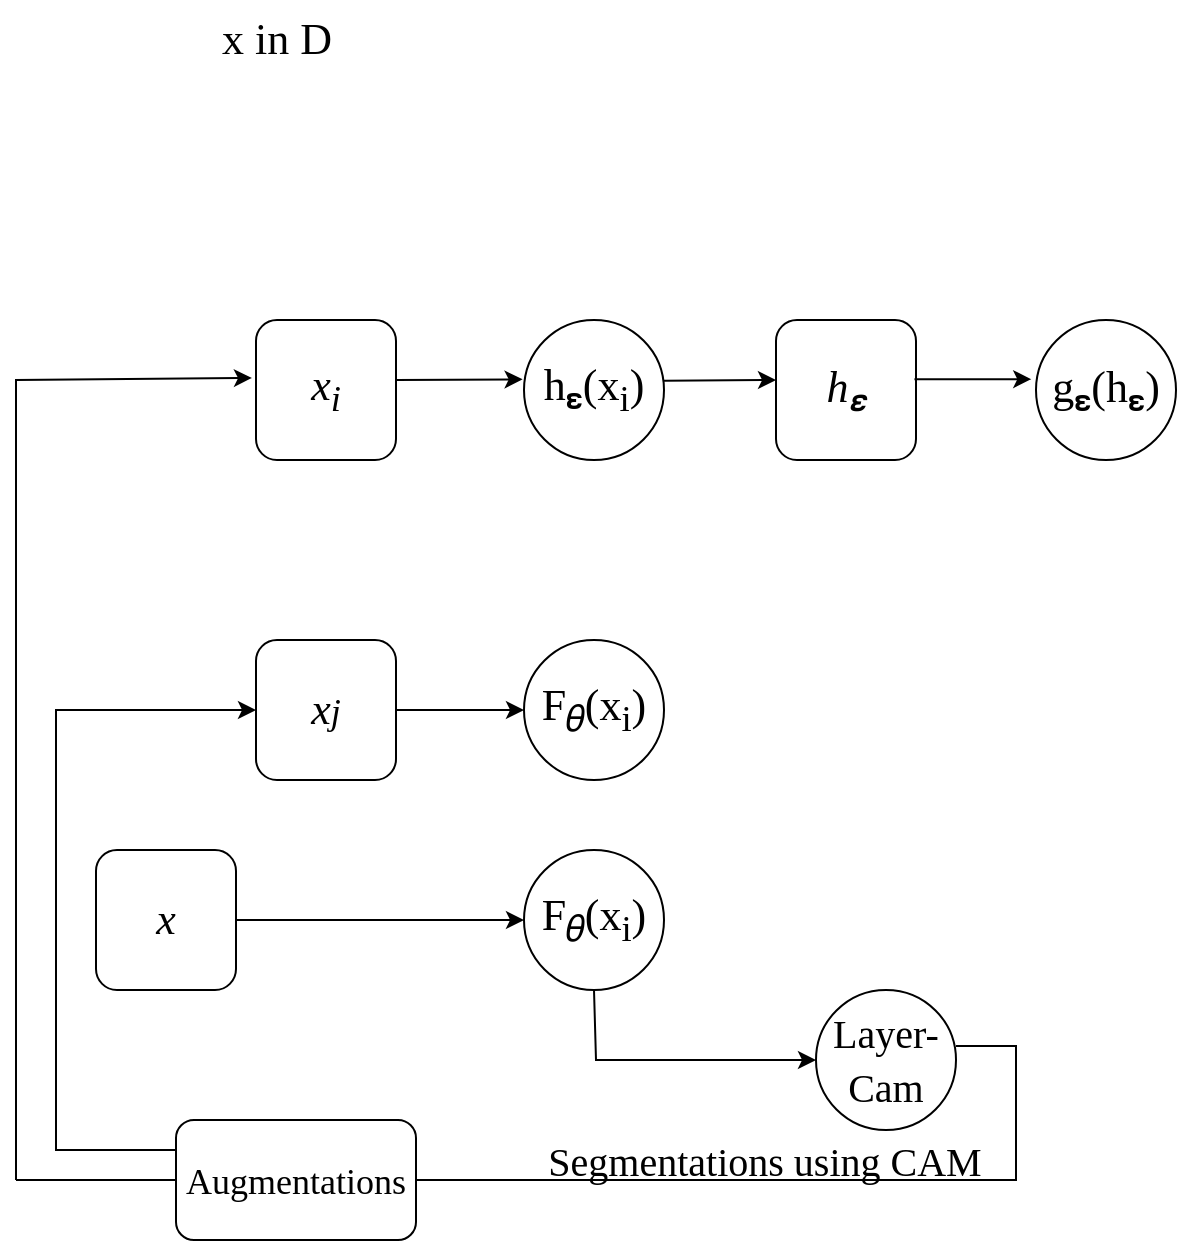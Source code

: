 <mxfile version="20.8.3" type="github"><diagram id="5Yz2zrmsxiR9XVF3fXGN" name="Pagina-1"><mxGraphModel dx="1590" dy="498" grid="1" gridSize="10" guides="1" tooltips="1" connect="1" arrows="1" fold="1" page="1" pageScale="1" pageWidth="827" pageHeight="1169" math="0" shadow="0"><root><mxCell id="0"/><mxCell id="1" parent="0"/><mxCell id="Gj153srJvzYtKYNzk8jw-3" value="&lt;i&gt;&lt;font style=&quot;font-size: 22px;&quot; face=&quot;Times New Roman&quot;&gt;x&lt;sub&gt;i&lt;/sub&gt;&lt;/font&gt;&lt;/i&gt;" style="rounded=1;whiteSpace=wrap;html=1;" vertex="1" parent="1"><mxGeometry x="80" y="250" width="70" height="70" as="geometry"/></mxCell><mxCell id="Gj153srJvzYtKYNzk8jw-6" value="F&lt;sub&gt;𝜃&lt;/sub&gt;(x&lt;sub&gt;i&lt;/sub&gt;)" style="ellipse;whiteSpace=wrap;html=1;aspect=fixed;fontFamily=Times New Roman;fontSize=22;" vertex="1" parent="1"><mxGeometry x="214" y="410" width="70" height="70" as="geometry"/></mxCell><mxCell id="Gj153srJvzYtKYNzk8jw-7" value="x in D" style="text;html=1;align=center;verticalAlign=middle;resizable=0;points=[];autosize=1;strokeColor=none;fillColor=none;fontSize=22;fontFamily=Times New Roman;" vertex="1" parent="1"><mxGeometry x="50" y="90" width="80" height="40" as="geometry"/></mxCell><mxCell id="Gj153srJvzYtKYNzk8jw-8" value="&lt;i&gt;&lt;font style=&quot;font-size: 22px;&quot; face=&quot;Times New Roman&quot;&gt;x&lt;/font&gt;&lt;font size=&quot;4&quot; face=&quot;Times New Roman&quot;&gt;j&lt;/font&gt;&lt;/i&gt;" style="rounded=1;whiteSpace=wrap;html=1;" vertex="1" parent="1"><mxGeometry x="80" y="410" width="70" height="70" as="geometry"/></mxCell><mxCell id="Gj153srJvzYtKYNzk8jw-9" value="h&lt;font size=&quot;4&quot;&gt;&lt;sub&gt;𝛆&lt;/sub&gt;&lt;/font&gt;(x&lt;sub&gt;i&lt;/sub&gt;)" style="ellipse;whiteSpace=wrap;html=1;aspect=fixed;fontFamily=Times New Roman;fontSize=22;" vertex="1" parent="1"><mxGeometry x="214" y="250" width="70" height="70" as="geometry"/></mxCell><mxCell id="Gj153srJvzYtKYNzk8jw-11" value="" style="endArrow=classic;html=1;rounded=0;fontFamily=Times New Roman;fontSize=22;entryX=0;entryY=0.5;entryDx=0;entryDy=0;exitX=1;exitY=0.5;exitDx=0;exitDy=0;" edge="1" parent="1" source="Gj153srJvzYtKYNzk8jw-8" target="Gj153srJvzYtKYNzk8jw-6"><mxGeometry width="50" height="50" relative="1" as="geometry"><mxPoint x="270" y="350" as="sourcePoint"/><mxPoint x="320" y="300" as="targetPoint"/></mxGeometry></mxCell><mxCell id="Gj153srJvzYtKYNzk8jw-12" value="F&lt;sub&gt;𝜃&lt;/sub&gt;(x&lt;sub&gt;i&lt;/sub&gt;)" style="ellipse;whiteSpace=wrap;html=1;aspect=fixed;fontFamily=Times New Roman;fontSize=22;" vertex="1" parent="1"><mxGeometry x="214" y="515" width="70" height="70" as="geometry"/></mxCell><mxCell id="Gj153srJvzYtKYNzk8jw-13" value="&lt;i&gt;&lt;font style=&quot;font-size: 22px;&quot; face=&quot;Times New Roman&quot;&gt;x&lt;/font&gt;&lt;/i&gt;" style="rounded=1;whiteSpace=wrap;html=1;" vertex="1" parent="1"><mxGeometry y="515" width="70" height="70" as="geometry"/></mxCell><mxCell id="Gj153srJvzYtKYNzk8jw-14" value="" style="endArrow=classic;html=1;rounded=0;fontFamily=Times New Roman;fontSize=22;entryX=0;entryY=0.5;entryDx=0;entryDy=0;exitX=1;exitY=0.5;exitDx=0;exitDy=0;" edge="1" parent="1" source="Gj153srJvzYtKYNzk8jw-13" target="Gj153srJvzYtKYNzk8jw-12"><mxGeometry width="50" height="50" relative="1" as="geometry"><mxPoint x="270" y="455" as="sourcePoint"/><mxPoint x="320" y="405" as="targetPoint"/></mxGeometry></mxCell><mxCell id="Gj153srJvzYtKYNzk8jw-15" value="" style="endArrow=classic;html=1;rounded=0;fontFamily=Times New Roman;fontSize=22;exitX=0.5;exitY=1;exitDx=0;exitDy=0;" edge="1" parent="1" source="Gj153srJvzYtKYNzk8jw-12"><mxGeometry width="50" height="50" relative="1" as="geometry"><mxPoint x="280" y="360" as="sourcePoint"/><mxPoint x="360" y="620" as="targetPoint"/><Array as="points"><mxPoint x="250" y="620"/></Array></mxGeometry></mxCell><mxCell id="Gj153srJvzYtKYNzk8jw-19" value="&lt;font style=&quot;font-size: 20px;&quot;&gt;Layer-&lt;br&gt;Cam&lt;/font&gt;" style="ellipse;whiteSpace=wrap;html=1;aspect=fixed;fontFamily=Times New Roman;fontSize=22;" vertex="1" parent="1"><mxGeometry x="360" y="585" width="70" height="70" as="geometry"/></mxCell><mxCell id="Gj153srJvzYtKYNzk8jw-20" value="" style="endArrow=classic;html=1;rounded=0;fontFamily=Times New Roman;fontSize=22;entryX=-0.029;entryY=0.414;entryDx=0;entryDy=0;entryPerimeter=0;startArrow=none;" edge="1" parent="1" target="Gj153srJvzYtKYNzk8jw-3"><mxGeometry width="50" height="50" relative="1" as="geometry"><mxPoint x="-40" y="680" as="sourcePoint"/><mxPoint x="70" y="270" as="targetPoint"/><Array as="points"><mxPoint x="-40" y="280"/></Array></mxGeometry></mxCell><mxCell id="Gj153srJvzYtKYNzk8jw-21" value="Segmentations using CAM" style="text;html=1;align=center;verticalAlign=middle;resizable=0;points=[];autosize=1;strokeColor=none;fillColor=none;fontSize=20;fontFamily=Times New Roman;" vertex="1" parent="1"><mxGeometry x="214" y="650" width="240" height="40" as="geometry"/></mxCell><mxCell id="Gj153srJvzYtKYNzk8jw-24" value="" style="endArrow=none;html=1;rounded=0;fontFamily=Times New Roman;fontSize=22;exitX=1;exitY=0.4;exitDx=0;exitDy=0;exitPerimeter=0;" edge="1" parent="1" source="Gj153srJvzYtKYNzk8jw-19"><mxGeometry width="50" height="50" relative="1" as="geometry"><mxPoint x="430" y="613" as="sourcePoint"/><mxPoint x="10" y="680" as="targetPoint"/><Array as="points"><mxPoint x="460" y="613"/><mxPoint x="460" y="680"/><mxPoint x="-40" y="680"/></Array></mxGeometry></mxCell><mxCell id="Gj153srJvzYtKYNzk8jw-22" value="&lt;font style=&quot;font-size: 18px;&quot;&gt;Augmentations&lt;/font&gt;" style="rounded=1;whiteSpace=wrap;html=1;fontFamily=Times New Roman;fontSize=20;" vertex="1" parent="1"><mxGeometry x="40" y="650" width="120" height="60" as="geometry"/></mxCell><mxCell id="Gj153srJvzYtKYNzk8jw-27" value="" style="endArrow=classic;html=1;rounded=0;fontFamily=Times New Roman;fontSize=18;exitX=0;exitY=0.25;exitDx=0;exitDy=0;entryX=0;entryY=0.5;entryDx=0;entryDy=0;" edge="1" parent="1" source="Gj153srJvzYtKYNzk8jw-22" target="Gj153srJvzYtKYNzk8jw-8"><mxGeometry width="50" height="50" relative="1" as="geometry"><mxPoint x="270" y="480" as="sourcePoint"/><mxPoint x="320" y="430" as="targetPoint"/><Array as="points"><mxPoint x="-20" y="665"/><mxPoint x="-20" y="445"/></Array></mxGeometry></mxCell><mxCell id="Gj153srJvzYtKYNzk8jw-28" value="" style="endArrow=classic;html=1;rounded=0;fontFamily=Times New Roman;fontSize=22;entryX=-0.01;entryY=0.424;entryDx=0;entryDy=0;entryPerimeter=0;" edge="1" parent="1" target="Gj153srJvzYtKYNzk8jw-9"><mxGeometry width="50" height="50" relative="1" as="geometry"><mxPoint x="150" y="280" as="sourcePoint"/><mxPoint x="210" y="280" as="targetPoint"/></mxGeometry></mxCell><mxCell id="Gj153srJvzYtKYNzk8jw-29" value="g&lt;font size=&quot;4&quot;&gt;&lt;sub&gt;𝛆&lt;/sub&gt;&lt;/font&gt;(h&lt;font size=&quot;4&quot;&gt;&lt;sub&gt;𝛆&lt;/sub&gt;&lt;/font&gt;)" style="ellipse;whiteSpace=wrap;html=1;aspect=fixed;fontFamily=Times New Roman;fontSize=22;" vertex="1" parent="1"><mxGeometry x="470" y="250" width="70" height="70" as="geometry"/></mxCell><mxCell id="Gj153srJvzYtKYNzk8jw-30" value="&lt;i&gt;&lt;font style=&quot;font-size: 22px;&quot; face=&quot;Times New Roman&quot;&gt;h&lt;/font&gt;&lt;font size=&quot;4&quot; face=&quot;Times New Roman&quot;&gt;&lt;sub&gt;𝛆&lt;/sub&gt;&lt;/font&gt;&lt;/i&gt;" style="rounded=1;whiteSpace=wrap;html=1;" vertex="1" parent="1"><mxGeometry x="340" y="250" width="70" height="70" as="geometry"/></mxCell><mxCell id="Gj153srJvzYtKYNzk8jw-32" value="" style="endArrow=classic;html=1;rounded=0;fontFamily=Times New Roman;fontSize=22;" edge="1" parent="1"><mxGeometry width="50" height="50" relative="1" as="geometry"><mxPoint x="284" y="280.32" as="sourcePoint"/><mxPoint x="340" y="280" as="targetPoint"/></mxGeometry></mxCell><mxCell id="Gj153srJvzYtKYNzk8jw-36" value="" style="endArrow=classic;html=1;rounded=0;fontFamily=Times New Roman;fontSize=22;entryX=-0.034;entryY=0.423;entryDx=0;entryDy=0;entryPerimeter=0;exitX=0.989;exitY=0.423;exitDx=0;exitDy=0;exitPerimeter=0;" edge="1" parent="1" source="Gj153srJvzYtKYNzk8jw-30" target="Gj153srJvzYtKYNzk8jw-29"><mxGeometry width="50" height="50" relative="1" as="geometry"><mxPoint x="294" y="290.32" as="sourcePoint"/><mxPoint x="350" y="290" as="targetPoint"/></mxGeometry></mxCell></root></mxGraphModel></diagram></mxfile>